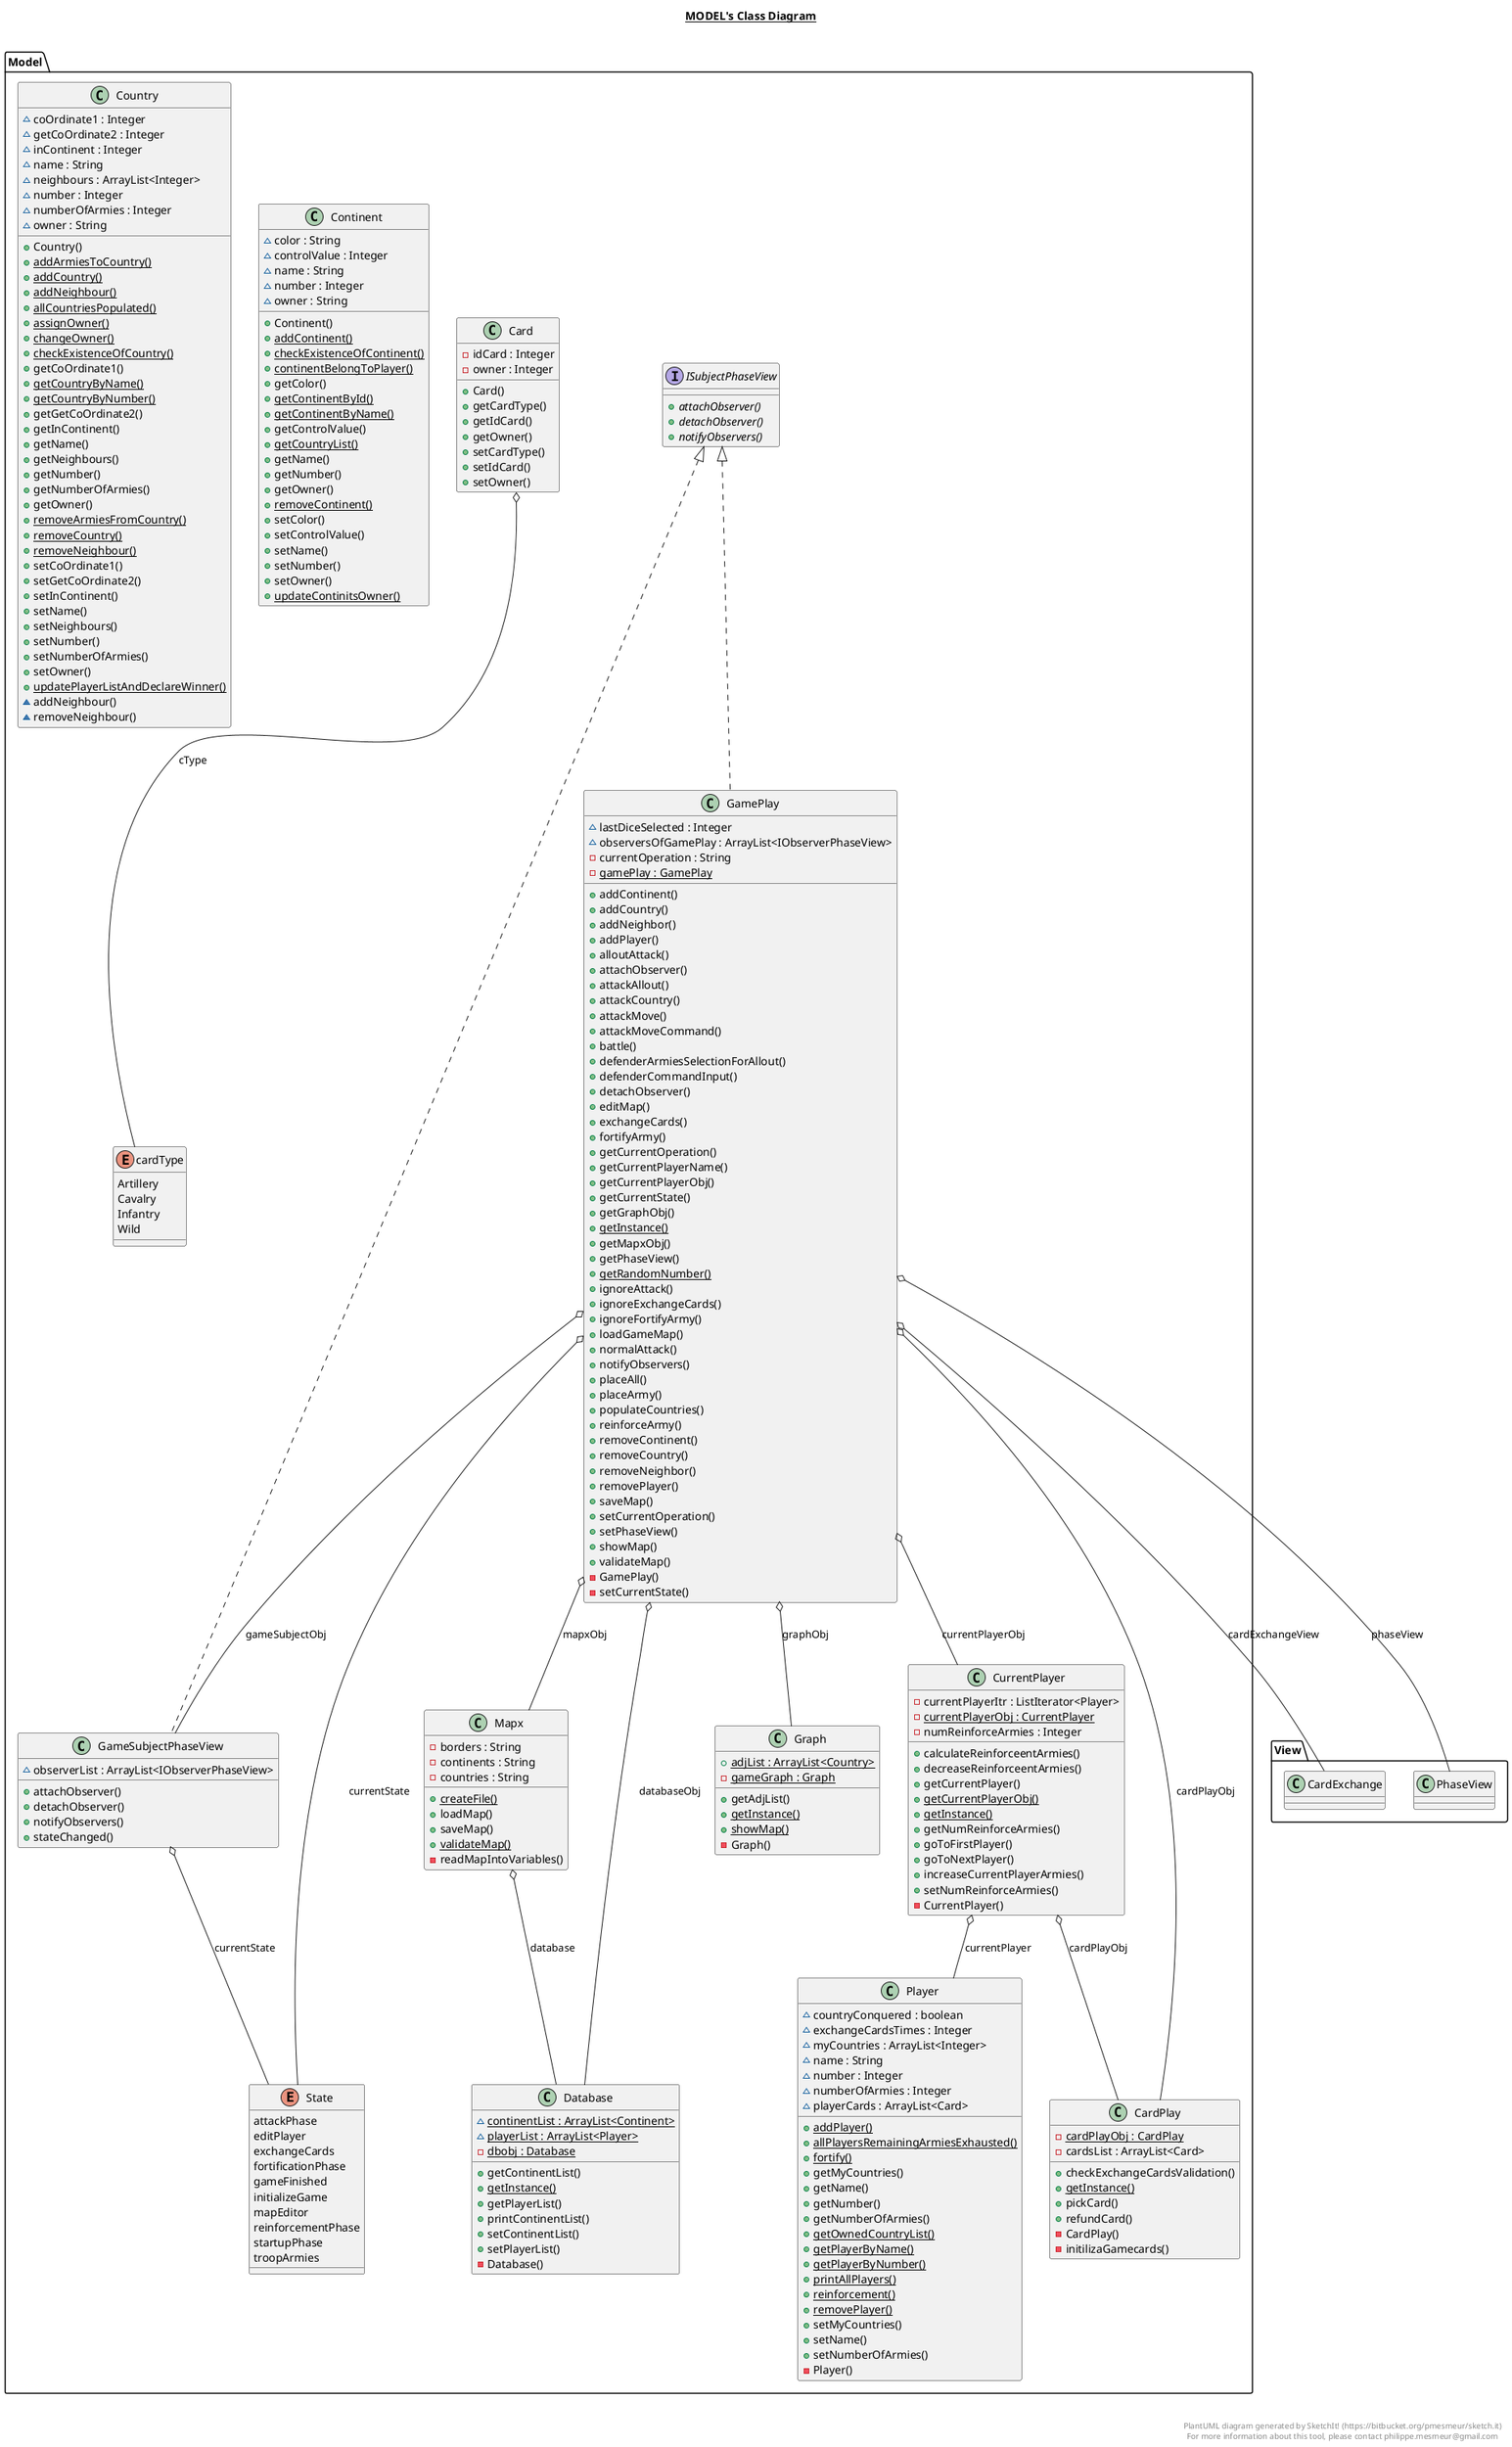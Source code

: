@startuml

title __MODEL's Class Diagram__\n

  namespace Model {
    class Model.Card {
        - idCard : Integer
        - owner : Integer
        + Card()
        + getCardType()
        + getIdCard()
        + getOwner()
        + setCardType()
        + setIdCard()
        + setOwner()
    }
  }
  

  namespace Model {
    class Model.CardPlay {
        {static} - cardPlayObj : CardPlay
        - cardsList : ArrayList<Card>
        + checkExchangeCardsValidation()
        {static} + getInstance()
        + pickCard()
        + refundCard()
        - CardPlay()
        - initilizaGamecards()
    }
  }
  

  namespace Model {
    class Model.Continent {
        ~ color : String
        ~ controlValue : Integer
        ~ name : String
        ~ number : Integer
        ~ owner : String
        + Continent()
        {static} + addContinent()
        {static} + checkExistenceOfContinent()
        {static} + continentBelongToPlayer()
        + getColor()
        {static} + getContinentById()
        {static} + getContinentByName()
        + getControlValue()
        {static} + getCountryList()
        + getName()
        + getNumber()
        + getOwner()
        {static} + removeContinent()
        + setColor()
        + setControlValue()
        + setName()
        + setNumber()
        + setOwner()
        {static} + updateContinitsOwner()
    }
  }
  

  namespace Model {
    class Model.Country {
        ~ coOrdinate1 : Integer
        ~ getCoOrdinate2 : Integer
        ~ inContinent : Integer
        ~ name : String
        ~ neighbours : ArrayList<Integer>
        ~ number : Integer
        ~ numberOfArmies : Integer
        ~ owner : String
        + Country()
        {static} + addArmiesToCountry()
        {static} + addCountry()
        {static} + addNeighbour()
        {static} + allCountriesPopulated()
        {static} + assignOwner()
        {static} + changeOwner()
        {static} + checkExistenceOfCountry()
        + getCoOrdinate1()
        {static} + getCountryByName()
        {static} + getCountryByNumber()
        + getGetCoOrdinate2()
        + getInContinent()
        + getName()
        + getNeighbours()
        + getNumber()
        + getNumberOfArmies()
        + getOwner()
        {static} + removeArmiesFromCountry()
        {static} + removeCountry()
        {static} + removeNeighbour()
        + setCoOrdinate1()
        + setGetCoOrdinate2()
        + setInContinent()
        + setName()
        + setNeighbours()
        + setNumber()
        + setNumberOfArmies()
        + setOwner()
        {static} + updatePlayerListAndDeclareWinner()
        ~ addNeighbour()
        ~ removeNeighbour()
    }
  }
  

  namespace Model {
    class Model.CurrentPlayer {
        - currentPlayerItr : ListIterator<Player>
        {static} - currentPlayerObj : CurrentPlayer
        - numReinforceArmies : Integer
        + calculateReinforceentArmies()
        + decreaseReinforceentArmies()
        + getCurrentPlayer()
        {static} + getCurrentPlayerObj()
        {static} + getInstance()
        + getNumReinforceArmies()
        + goToFirstPlayer()
        + goToNextPlayer()
        + increaseCurrentPlayerArmies()
        + setNumReinforceArmies()
        - CurrentPlayer()
    }
  }
  

  namespace Model {
    class Model.Database {
        {static} ~ continentList : ArrayList<Continent>
        {static} ~ playerList : ArrayList<Player>
        {static} - dbobj : Database
        + getContinentList()
        {static} + getInstance()
        + getPlayerList()
        + printContinentList()
        + setContinentList()
        + setPlayerList()
        - Database()
    }
  }
  

  namespace Model {
    class Model.GamePlay {
        ~ lastDiceSelected : Integer
        ~ observersOfGamePlay : ArrayList<IObserverPhaseView>
        - currentOperation : String
        {static} - gamePlay : GamePlay
        + addContinent()
        + addCountry()
        + addNeighbor()
        + addPlayer()
        + alloutAttack()
        + attachObserver()
        + attackAllout()
        + attackCountry()
        + attackMove()
        + attackMoveCommand()
        + battle()
        + defenderArmiesSelectionForAllout()
        + defenderCommandInput()
        + detachObserver()
        + editMap()
        + exchangeCards()
        + fortifyArmy()
        + getCurrentOperation()
        + getCurrentPlayerName()
        + getCurrentPlayerObj()
        + getCurrentState()
        + getGraphObj()
        {static} + getInstance()
        + getMapxObj()
        + getPhaseView()
        {static} + getRandomNumber()
        + ignoreAttack()
        + ignoreExchangeCards()
        + ignoreFortifyArmy()
        + loadGameMap()
        + normalAttack()
        + notifyObservers()
        + placeAll()
        + placeArmy()
        + populateCountries()
        + reinforceArmy()
        + removeContinent()
        + removeCountry()
        + removeNeighbor()
        + removePlayer()
        + saveMap()
        + setCurrentOperation()
        + setPhaseView()
        + showMap()
        + validateMap()
        - GamePlay()
        - setCurrentState()
    }
  }
  

  namespace Model {
    class Model.GameSubjectPhaseView {
        ~ observerList : ArrayList<IObserverPhaseView>
        + attachObserver()
        + detachObserver()
        + notifyObservers()
        + stateChanged()
    }
  }
  

  namespace Model {
    class Model.Graph {
        {static} + adjList : ArrayList<Country>
        {static} - gameGraph : Graph
        + getAdjList()
        {static} + getInstance()
        {static} + showMap()
        - Graph()
    }
  }
  

  namespace Model {
    interface Model.ISubjectPhaseView {
        {abstract} + attachObserver()
        {abstract} + detachObserver()
        {abstract} + notifyObservers()
    }
  }
  

  namespace Model {
    class Model.Mapx {
        - borders : String
        - continents : String
        - countries : String
        {static} + createFile()
        + loadMap()
        + saveMap()
        {static} + validateMap()
        - readMapIntoVariables()
    }
  }
  

  namespace Model {
    class Model.Player {
        ~ countryConquered : boolean
        ~ exchangeCardsTimes : Integer
        ~ myCountries : ArrayList<Integer>
        ~ name : String
        ~ number : Integer
        ~ numberOfArmies : Integer
        ~ playerCards : ArrayList<Card>
        {static} + addPlayer()
        {static} + allPlayersRemainingArmiesExhausted()
        {static} + fortify()
        + getMyCountries()
        + getName()
        + getNumber()
        + getNumberOfArmies()
        {static} + getOwnedCountryList()
        {static} + getPlayerByName()
        {static} + getPlayerByNumber()
        {static} + printAllPlayers()
        {static} + reinforcement()
        {static} + removePlayer()
        + setMyCountries()
        + setName()
        + setNumberOfArmies()
        - Player()
    }
  }
  

  namespace Model {
    enum State {
      attackPhase
      editPlayer
      exchangeCards
      fortificationPhase
      gameFinished
      initializeGame
      mapEditor
      reinforcementPhase
      startupPhase
      troopArmies
    }
  }
  

  namespace Model {
    enum cardType {
      Artillery
      Cavalry
      Infantry
      Wild
    }
  }
  

  Model.Card o-- Model.cardType : cType
  Model.CurrentPlayer o-- Model.Player : currentPlayer
  Model.CurrentPlayer o-- Model.CardPlay : cardPlayObj
  Model.GamePlay .up.|> Model.ISubjectPhaseView
  Model.GamePlay o-- View.CardExchange : cardExchangeView
  Model.GamePlay o-- Model.GameSubjectPhaseView : gameSubjectObj
  Model.GamePlay o-- View.PhaseView : phaseView
  Model.GamePlay o-- Model.CardPlay : cardPlayObj
  Model.GamePlay o-- Model.CurrentPlayer : currentPlayerObj
  Model.GamePlay o-- Model.State : currentState
  Model.GamePlay o-- Model.Database : databaseObj
  Model.GamePlay o-- Model.Graph : graphObj
  Model.GamePlay o-- Model.Mapx : mapxObj
  Model.GameSubjectPhaseView .up.|> Model.ISubjectPhaseView
  Model.GameSubjectPhaseView o-- Model.State : currentState
  Model.Mapx o-- Model.Database : database


right footer


PlantUML diagram generated by SketchIt! (https://bitbucket.org/pmesmeur/sketch.it)
For more information about this tool, please contact philippe.mesmeur@gmail.com
endfooter

@enduml

